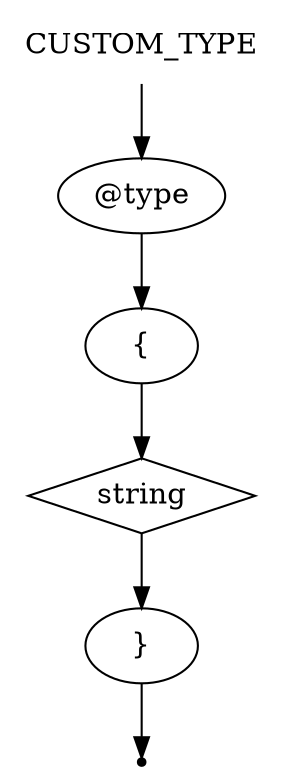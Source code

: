 digraph CUSTOM_TYPE {
    start [label=CUSTOM_TYPE shape=plaintext]
    custom_type_prefix [label="@type" shape=oval]
    br_open [label="{" shape=oval]
    string [label=string shape=diamond]
    br_close [label="}" shape=oval]
    end [label="" shape=point]
    start -> custom_type_prefix
    custom_type_prefix -> br_open
    br_open -> string
    string -> br_close
    br_close -> end
}